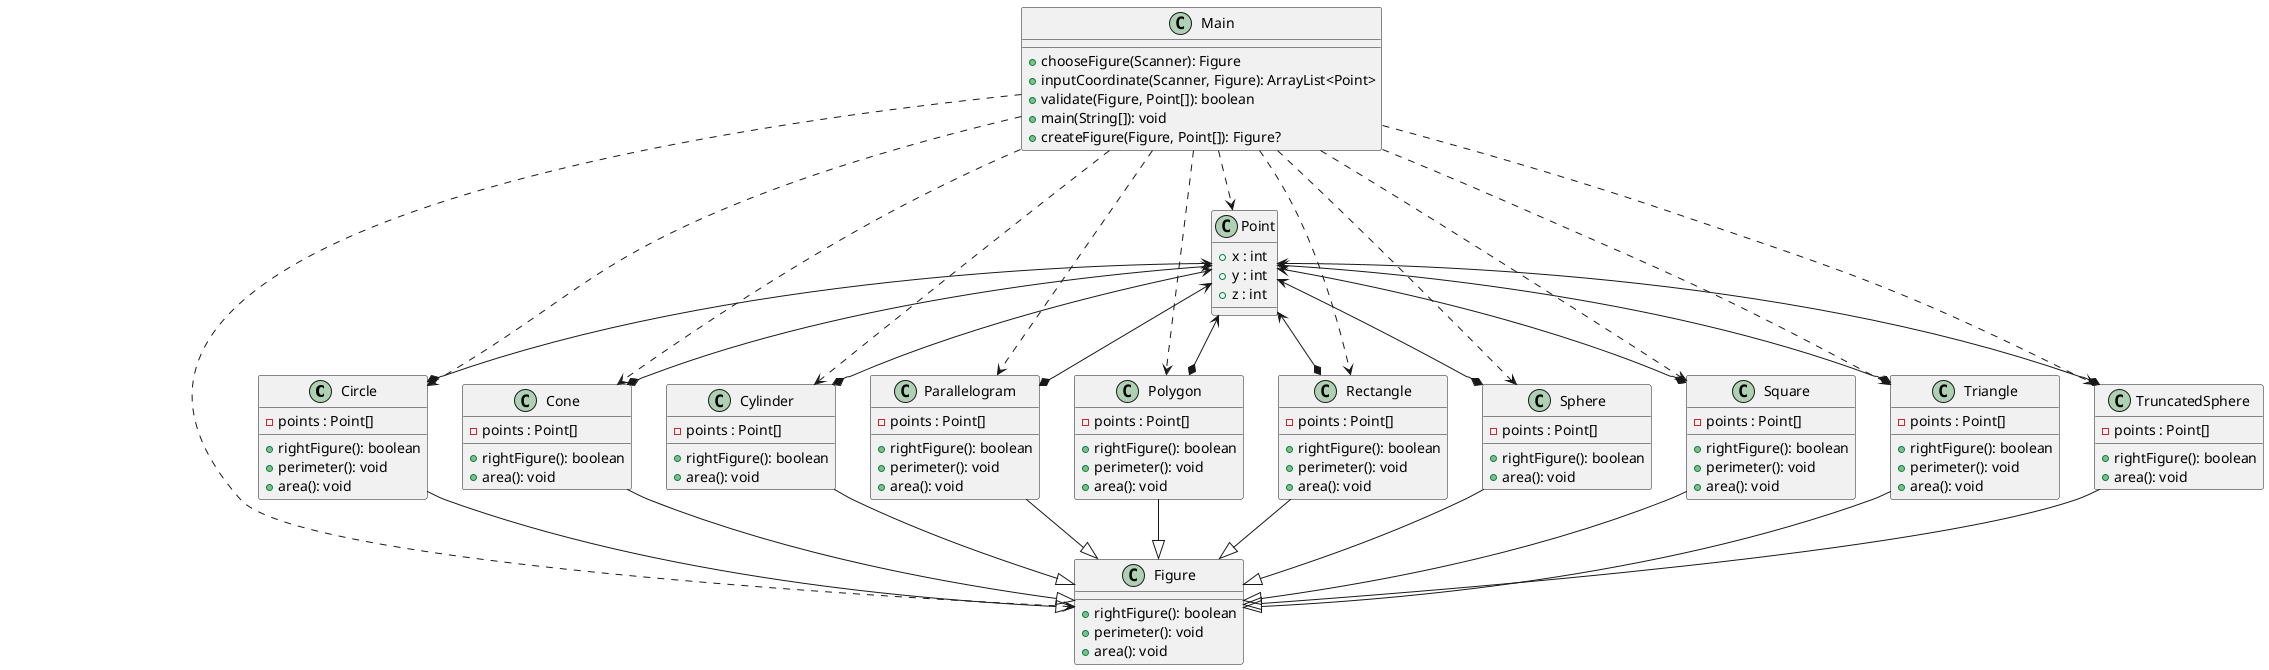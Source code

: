 @startuml
class Circle {
  - points : Point[]
  + rightFigure(): boolean
  + perimeter(): void
  + area(): void
}
class Cone {
  - points : Point[]
  + rightFigure(): boolean
  + area(): void
}
class Cylinder {
  - points : Point[]
  + rightFigure(): boolean
  + area(): void
}
class Figure {
  + rightFigure(): boolean
  + perimeter(): void
  + area(): void
}
class Main {
  + chooseFigure(Scanner): Figure
  + inputCoordinate(Scanner, Figure): ArrayList<Point>
  + validate(Figure, Point[]): boolean
  + main(String[]): void
  + createFigure(Figure, Point[]): Figure?
}
class Parallelogram {
  - points : Point[]
  + rightFigure(): boolean
  + perimeter(): void
  + area(): void
}
class Point {
  + x : int
  + y : int
  + z : int
}
class Polygon {
  - points : Point[]
  + rightFigure(): boolean
  + perimeter(): void
  + area(): void
}
class Rectangle {
  - points : Point[]
  + rightFigure(): boolean
  + perimeter(): void
  + area(): void
}
class Sphere {
  - points : Point[]
  + rightFigure(): boolean
  + area(): void
}
class Square {
  - points : Point[]
  + rightFigure(): boolean
  + perimeter(): void
  + area(): void
}
class Triangle {
  - points : Point[]
  + rightFigure(): boolean
  + perimeter(): void
  + area(): void
}
class TruncatedSphere {
  - points : Point[]
  + rightFigure(): boolean
  + area(): void
}

Circle --|> Figure
Cone --|> Figure
Cylinder --|> Figure
Parallelogram --|> Figure
Polygon --|> Figure
Rectangle --|> Figure
Sphere --|> Figure
Square --|> Figure
Triangle --|> Figure
TruncatedSphere --|> Figure

Main ..> Cylinder
Main ..> Cone
Main ..> Circle
Main ..> Parallelogram
Main ..> Rectangle
Main ..> Polygon
Main ..> Sphere
Main ..> Square
Main ..> Triangle
Main ..> TruncatedSphere
Main ..> Figure
Main ..> Point

Point <--* Circle
Point <--* Cone
Point <--* Cylinder
Point <--* Parallelogram
Point <--* Polygon
Point <--* Rectangle
Point <--* Square
Point <--* Sphere
Point <--* TruncatedSphere
Point <--* Triangle
@enduml
